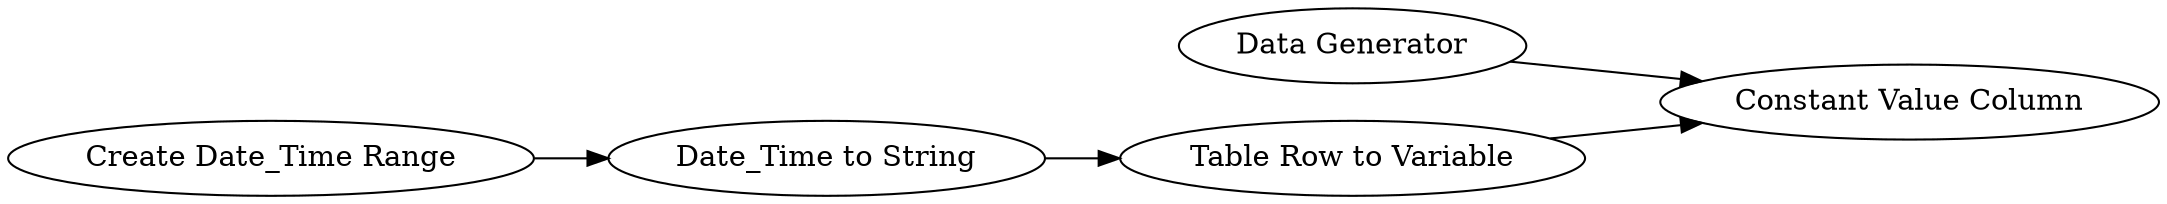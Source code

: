digraph {
	2 -> 6
	6 -> 3
	4 -> 3
	1 -> 2
	1 [label="Create Date_Time Range"]
	4 [label="Data Generator"]
	6 [label="Table Row to Variable"]
	3 [label="Constant Value Column"]
	2 [label="Date_Time to String"]
	rankdir=LR
}
